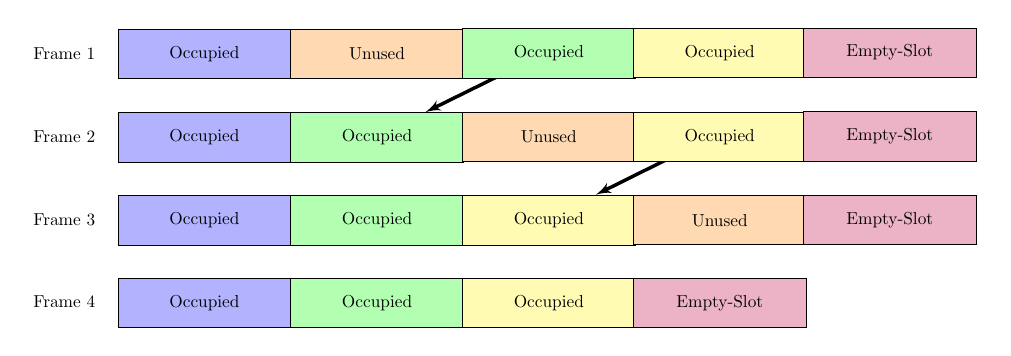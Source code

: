 \resizebox{1\textwidth}{!}{%
\begin{tikzpicture}[scale=\textwidth, node distance = 0pt, outer sep = 0pt]
    \tikzstyle{slot} = [draw, minimum height=10mm, minimum width=100pt, fill=white]
    \tikzstyle{line} = [draw, thick, -latex']
    \pgfdeclarelayer{background}
    \pgfdeclarelayer{foreground}
    \pgfsetlayers{background,main,foreground}
    \def\x{20pt}
    \def\y{10pt}

    \tikzstyle{a}  = [slot, fill=blue!30]
    \tikzstyle{u}  = [slot, fill=orange!30]
    \tikzstyle{b}  = [slot, fill=green!30]
    \tikzstyle{c}  = [slot, fill=yellow!30]
    \tikzstyle{m}  = [slot, fill=purple!30]

    \begin{pgfonlayer}{foreground}
        \node[a, below = \x]                                (b_slot0) at (0,0) {Occupied};
        \node[u, right = 0.0pt of b_slot0]                  (b_slot1)          {Unused};
        \node[b, right = 0.0pt of b_slot1]                  (b_slot2)          {Occupied};
        \node[c, right = 0.0pt of b_slot2]                  (b_slot3)          {Occupied};
        \node[m, right = 0.0pt of b_slot3]                  (b_slot4)          {Empty-Slot};

        \node[a, below       = \x           of b_slot0]     (c_slot0)          {Occupied};
        \node[b, below right = \x and 0.0pt of b_slot0]     (c_slot1)          {Occupied};
        \node[u, below right = \x and 0.0pt of b_slot1]     (c_slot2)          {Unused};
        \node[c, below right = \x and 0.0pt of b_slot2]     (c_slot3)          {Occupied};
        \node[m, below right = \x and 0.0pt of b_slot3]     (c_slot4)          {Empty-Slot};

        \node[a, below       = \x           of c_slot0]     (d_slot0)          {Occupied};
        \node[b, below right = \x and 0.0pt of c_slot0]     (d_slot1)          {Occupied};
        \node[c, below right = \x and 0.0pt of c_slot1]     (d_slot2)          {Occupied};
        \node[u, below right = \x and 0.0pt of c_slot2]     (d_slot3)          {Unused};
        \node[m, below right = \x and 0.0pt of c_slot3]     (d_slot4)          {Empty-Slot};

        \node[a, below       = \x           of d_slot0]     (e_slot0)          {Occupied};
        \node[b, below right = \x and 0.0pt of d_slot0]     (e_slot1)          {Occupied};
        \node[c, below right = \x and 0.0pt of d_slot1]     (e_slot2)          {Occupied};
        \node[m, below right = \x and 0.0pt of d_slot2]     (e_slot4)          {Empty-Slot};
    \end{pgfonlayer}{foreground}

    \begin{pgfonlayer}{main}
        \path [line, line width=2pt] (b_slot2) -- (c_slot1);
        \path [line, line width=2pt] (c_slot3) -- (d_slot2);
    \end{pgfonlayer}{main}

    \begin{pgfonlayer}{background}
        \node[draw=none, left = \y of b_slot0] (invis) {Frame 1};
        \node[draw=none, left = \y of c_slot0] (invis) {Frame 2};
        \node[draw=none, left = \y of d_slot0] (invis) {Frame 3};
        \node[draw=none, left = \y of e_slot0] (invis) {Frame 4};
    \end{pgfonlayer}{background}

\end{tikzpicture}
}
